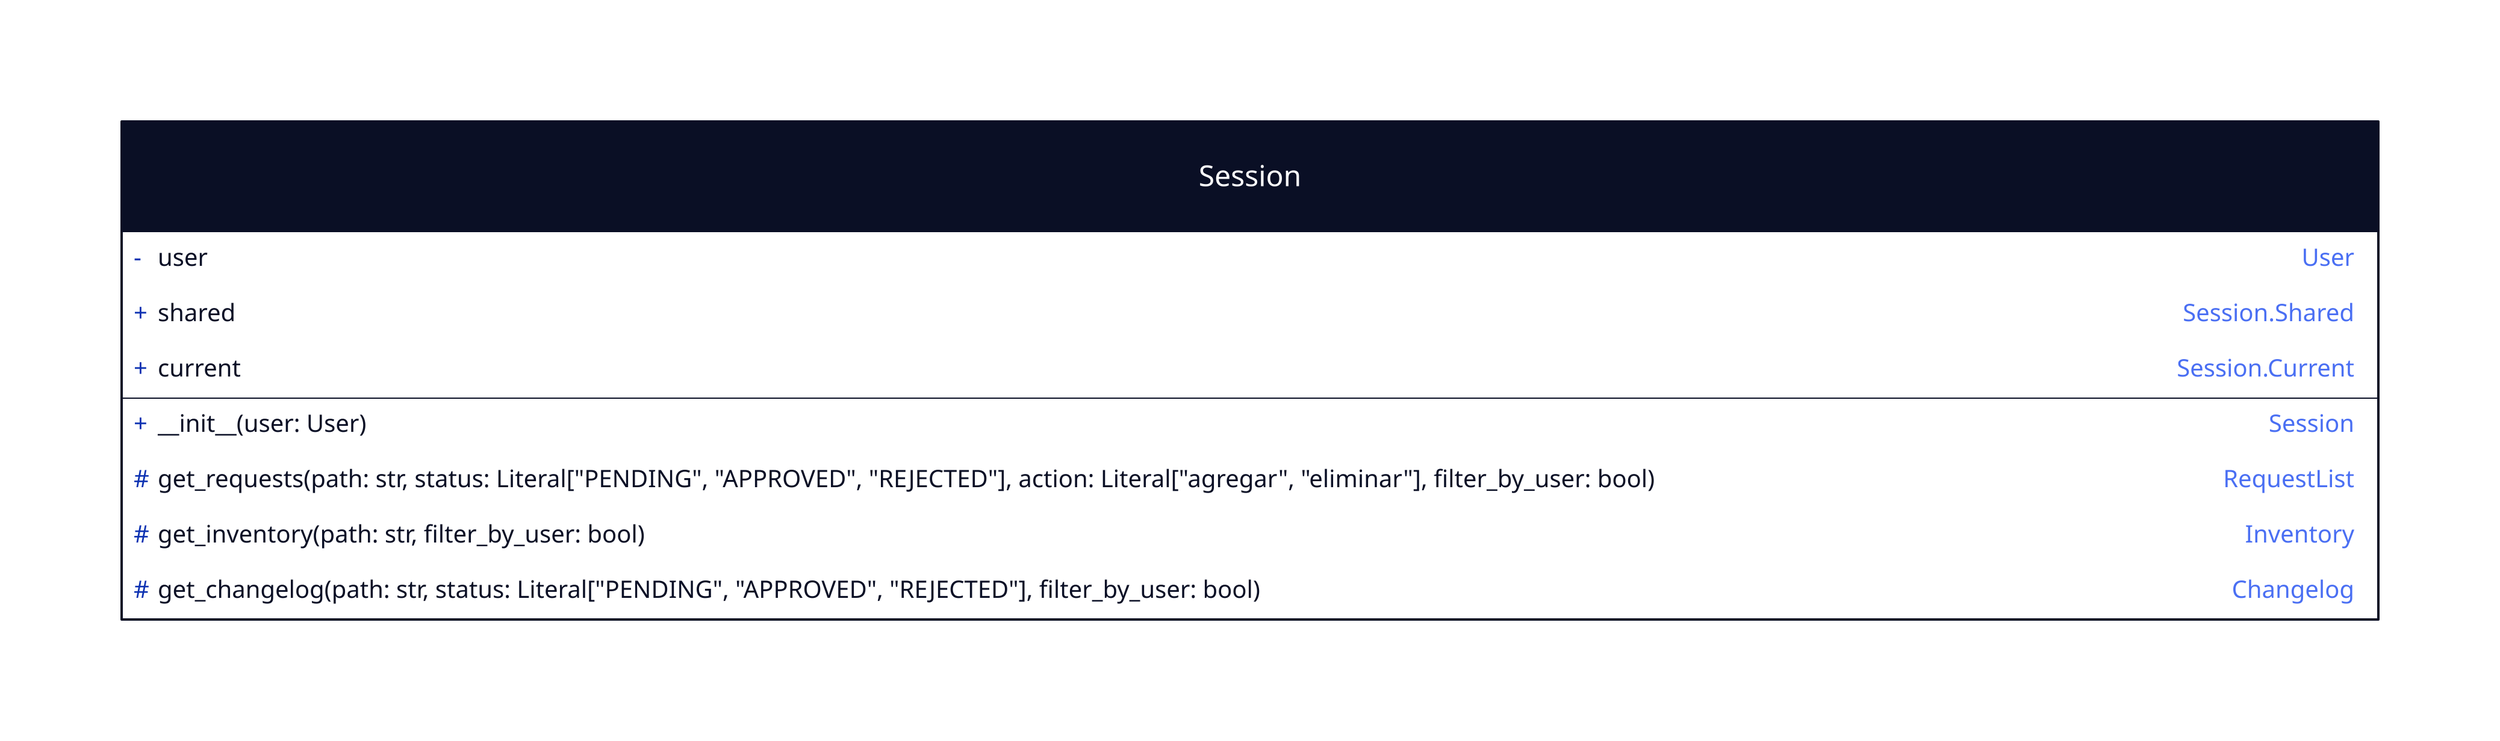 Session: {
  shape: class

  -user: User
  +shared: Session\.Shared
  +current: Session\.Current

  +__init__(user\: User): Session

  \#get_requests(path\: str, status\: Literal\["PENDING", "APPROVED", "REJECTED"\], action\: Literal\["agregar", "eliminar"\], filter_by_user\: bool): RequestList
  \#get_inventory(path\: str, filter_by_user\: bool): Inventory
  \#get_changelog(path\: str, status\: Literal\["PENDING", "APPROVED", "REJECTED"\], filter_by_user\: bool): Changelog
}